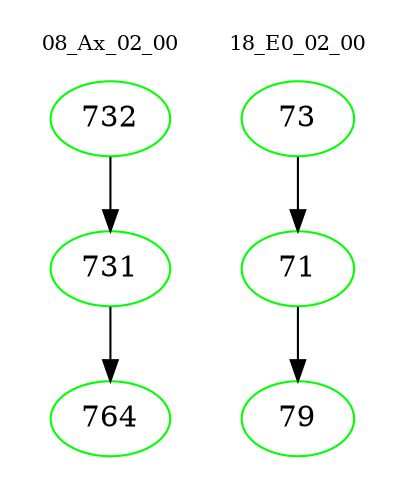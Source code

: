 digraph{
subgraph cluster_0 {
color = white
label = "08_Ax_02_00";
fontsize=10;
T0_732 [label="732", color="green"]
T0_732 -> T0_731 [color="black"]
T0_731 [label="731", color="green"]
T0_731 -> T0_764 [color="black"]
T0_764 [label="764", color="green"]
}
subgraph cluster_1 {
color = white
label = "18_E0_02_00";
fontsize=10;
T1_73 [label="73", color="green"]
T1_73 -> T1_71 [color="black"]
T1_71 [label="71", color="green"]
T1_71 -> T1_79 [color="black"]
T1_79 [label="79", color="green"]
}
}
